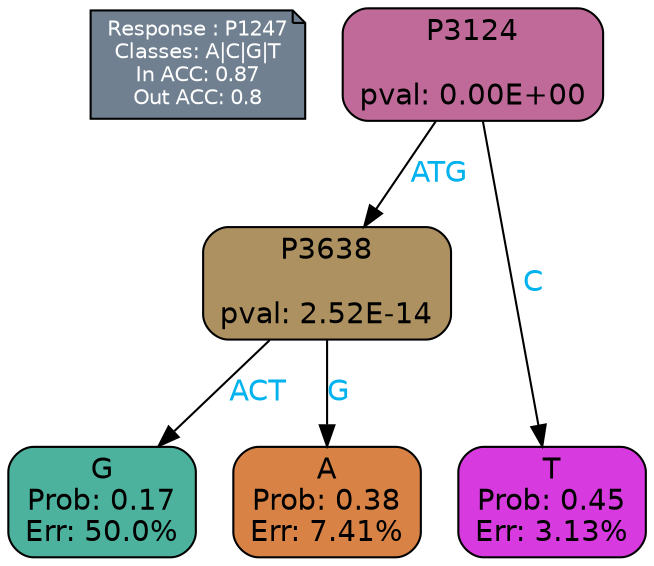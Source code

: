 digraph Tree {
node [shape=box, style="filled, rounded", color="black", fontname=helvetica] ;
graph [ranksep=equally, splines=polylines, bgcolor=transparent, dpi=600] ;
edge [fontname=helvetica] ;
LEGEND [label="Response : P1247
Classes: A|C|G|T
In ACC: 0.87
Out ACC: 0.8
",shape=note,align=left,style=filled,fillcolor="slategray",fontcolor="white",fontsize=10];1 [label="P3124

pval: 0.00E+00", fillcolor="#c06a99"] ;
2 [label="P3638

pval: 2.52E-14", fillcolor="#ad9160"] ;
3 [label="G
Prob: 0.17
Err: 50.0%", fillcolor="#4cb29d"] ;
4 [label="A
Prob: 0.38
Err: 7.41%", fillcolor="#d88345"] ;
5 [label="T
Prob: 0.45
Err: 3.13%", fillcolor="#d73bdf"] ;
1 -> 2 [label="ATG",fontcolor=deepskyblue2] ;
1 -> 5 [label="C",fontcolor=deepskyblue2] ;
2 -> 3 [label="ACT",fontcolor=deepskyblue2] ;
2 -> 4 [label="G",fontcolor=deepskyblue2] ;
{rank = same; 3;4;5;}{rank = same; LEGEND;1;}}